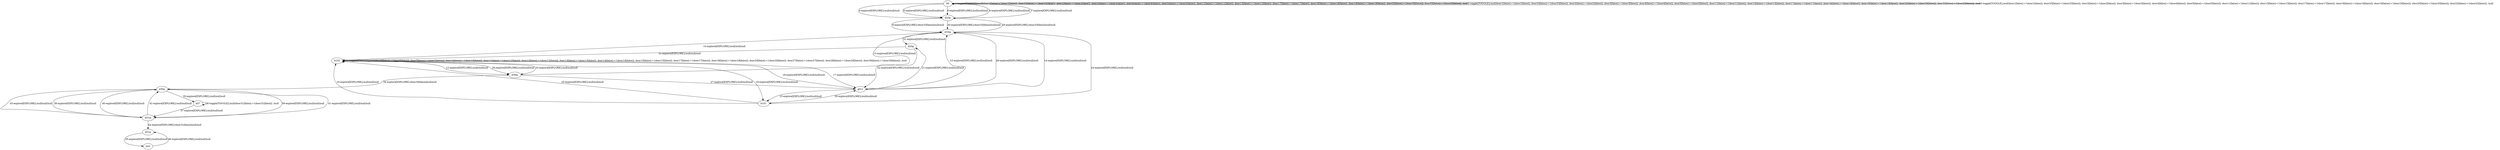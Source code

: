 # Total number of goals covered by this test: 1
# b43 --> d31p

digraph g {
"b0" -> "b0" [label = "1-toggle[TOGGLE];/null/door1[false]:=!(door1[false]); door33[false]:=!(door33[false]); door2[false]:=!(door2[false]); door3[false]:=!(door3[false]); door4[false]:=!(door4[false]); door5[false]:=!(door5[false]); door11[false]:=!(door11[false]); door13[false]:=!(door13[false]); door17[false]:=!(door17[false]); door18[false]:=!(door18[false]); door19[false]:=!(door19[false]); door20[false]:=!(door20[false]); door22[false]:=!(door22[false]); /null"];
"b0" -> "b0" [label = "2-toggle[TOGGLE];/null/door1[false]:=!(door1[false]); door33[false]:=!(door33[false]); door2[false]:=!(door2[false]); door3[false]:=!(door3[false]); door4[false]:=!(door4[false]); door5[false]:=!(door5[false]); door11[false]:=!(door11[false]); door13[false]:=!(door13[false]); door17[false]:=!(door17[false]); door18[false]:=!(door18[false]); door19[false]:=!(door19[false]); door20[false]:=!(door20[false]); door22[false]:=!(door22[false]); /null"];
"b0" -> "b0" [label = "3-toggle[TOGGLE];/null/door1[false]:=!(door1[false]); door33[false]:=!(door33[false]); door2[false]:=!(door2[false]); door3[false]:=!(door3[false]); door4[false]:=!(door4[false]); door5[false]:=!(door5[false]); door11[false]:=!(door11[false]); door13[false]:=!(door13[false]); door17[false]:=!(door17[false]); door18[false]:=!(door18[false]); door19[false]:=!(door19[false]); door20[false]:=!(door20[false]); door22[false]:=!(door22[false]); /null"];
"b0" -> "d33p" [label = "4-explore[EXPLORE];/null/null/null"];
"d33p" -> "b0" [label = "5-explore[EXPLORE];/null/null/null"];
"b0" -> "d33p" [label = "6-explore[EXPLORE];/null/null/null"];
"d33p" -> "b0" [label = "7-explore[EXPLORE];/null/null/null"];
"b0" -> "d33p" [label = "8-explore[EXPLORE];/null/null/null"];
"d33p" -> "d33m" [label = "9-explore[EXPLORE];/door33[false]/null/null"];
"d33m" -> "b102" [label = "10-explore[EXPLORE];/null/null/null"];
"b102" -> "b102" [label = "11-toggle[TOGGLE];/null/door5[false]:=!(door5[false]); door7[false]:=!(door7[false]); door10[false]:=!(door10[false]); door11[false]:=!(door11[false]); door12[false]:=!(door12[false]); door13[false]:=!(door13[false]); door14[false]:=!(door14[false]); door15[false]:=!(door15[false]); door17[false]:=!(door17[false]); door18[false]:=!(door18[false]); door20[false]:=!(door20[false]); door27[false]:=!(door27[false]); door28[false]:=!(door28[false]); door30[false]:=!(door30[false]); /null"];
"b102" -> "d30m" [label = "12-explore[EXPLORE];/null/null/null"];
"d30m" -> "d33m" [label = "13-explore[EXPLORE];/null/null/null"];
"d33m" -> "gf12" [label = "14-explore[EXPLORE];/null/null/null"];
"gf12" -> "b101" [label = "15-explore[EXPLORE];/null/null/null"];
"b101" -> "b102" [label = "16-explore[EXPLORE];/null/null/null"];
"b102" -> "gf12" [label = "17-explore[EXPLORE];/null/null/null"];
"gf12" -> "b102" [label = "18-explore[EXPLORE];/null/null/null"];
"b102" -> "b101" [label = "19-explore[EXPLORE];/null/null/null"];
"b101" -> "gf12" [label = "20-explore[EXPLORE];/null/null/null"];
"gf12" -> "d20p" [label = "21-explore[EXPLORE];/null/null/null"];
"d20p" -> "gf12" [label = "22-explore[EXPLORE];/null/null/null"];
"gf12" -> "d33m" [label = "23-explore[EXPLORE];/null/null/null"];
"d33m" -> "b101" [label = "24-explore[EXPLORE];/null/null/null"];
"b101" -> "b102" [label = "25-explore[EXPLORE];/null/null/null"];
"b102" -> "d30m" [label = "26-explore[EXPLORE];/null/null/null"];
"d30m" -> "gf12" [label = "27-explore[EXPLORE];/null/null/null"];
"gf12" -> "d33m" [label = "28-explore[EXPLORE];/null/null/null"];
"d33m" -> "d33p" [label = "29-explore[EXPLORE];/door33[false]/null/null"];
"d33p" -> "d33m" [label = "30-explore[EXPLORE];/door33[false]/null/null"];
"d33m" -> "d20p" [label = "31-explore[EXPLORE];/null/null/null"];
"d20p" -> "b102" [label = "32-explore[EXPLORE];/null/null/null"];
"b102" -> "d30m" [label = "33-explore[EXPLORE];/null/null/null"];
"d30m" -> "d30p" [label = "34-explore[EXPLORE];/door30[false]/null/null"];
"d30p" -> "b57" [label = "35-explore[EXPLORE];/null/null/null"];
"b57" -> "b57" [label = "36-toggle[TOGGLE];/null/door31[false]:=!(door31[false]); /null"];
"b57" -> "d31m" [label = "37-explore[EXPLORE];/null/null/null"];
"d31m" -> "d30p" [label = "38-explore[EXPLORE];/null/null/null"];
"d30p" -> "d31m" [label = "39-explore[EXPLORE];/null/null/null"];
"d31m" -> "d30p" [label = "40-explore[EXPLORE];/null/null/null"];
"d30p" -> "d31m" [label = "41-explore[EXPLORE];/null/null/null"];
"d31m" -> "d30p" [label = "42-explore[EXPLORE];/null/null/null"];
"d30p" -> "d31m" [label = "43-explore[EXPLORE];/null/null/null"];
"d31m" -> "d31p" [label = "44-explore[EXPLORE];/door31[false]/null/null"];
"d31p" -> "b43" [label = "45-explore[EXPLORE];/null/null/null"];
"b43" -> "d31p" [label = "46-explore[EXPLORE];/null/null/null"];
}